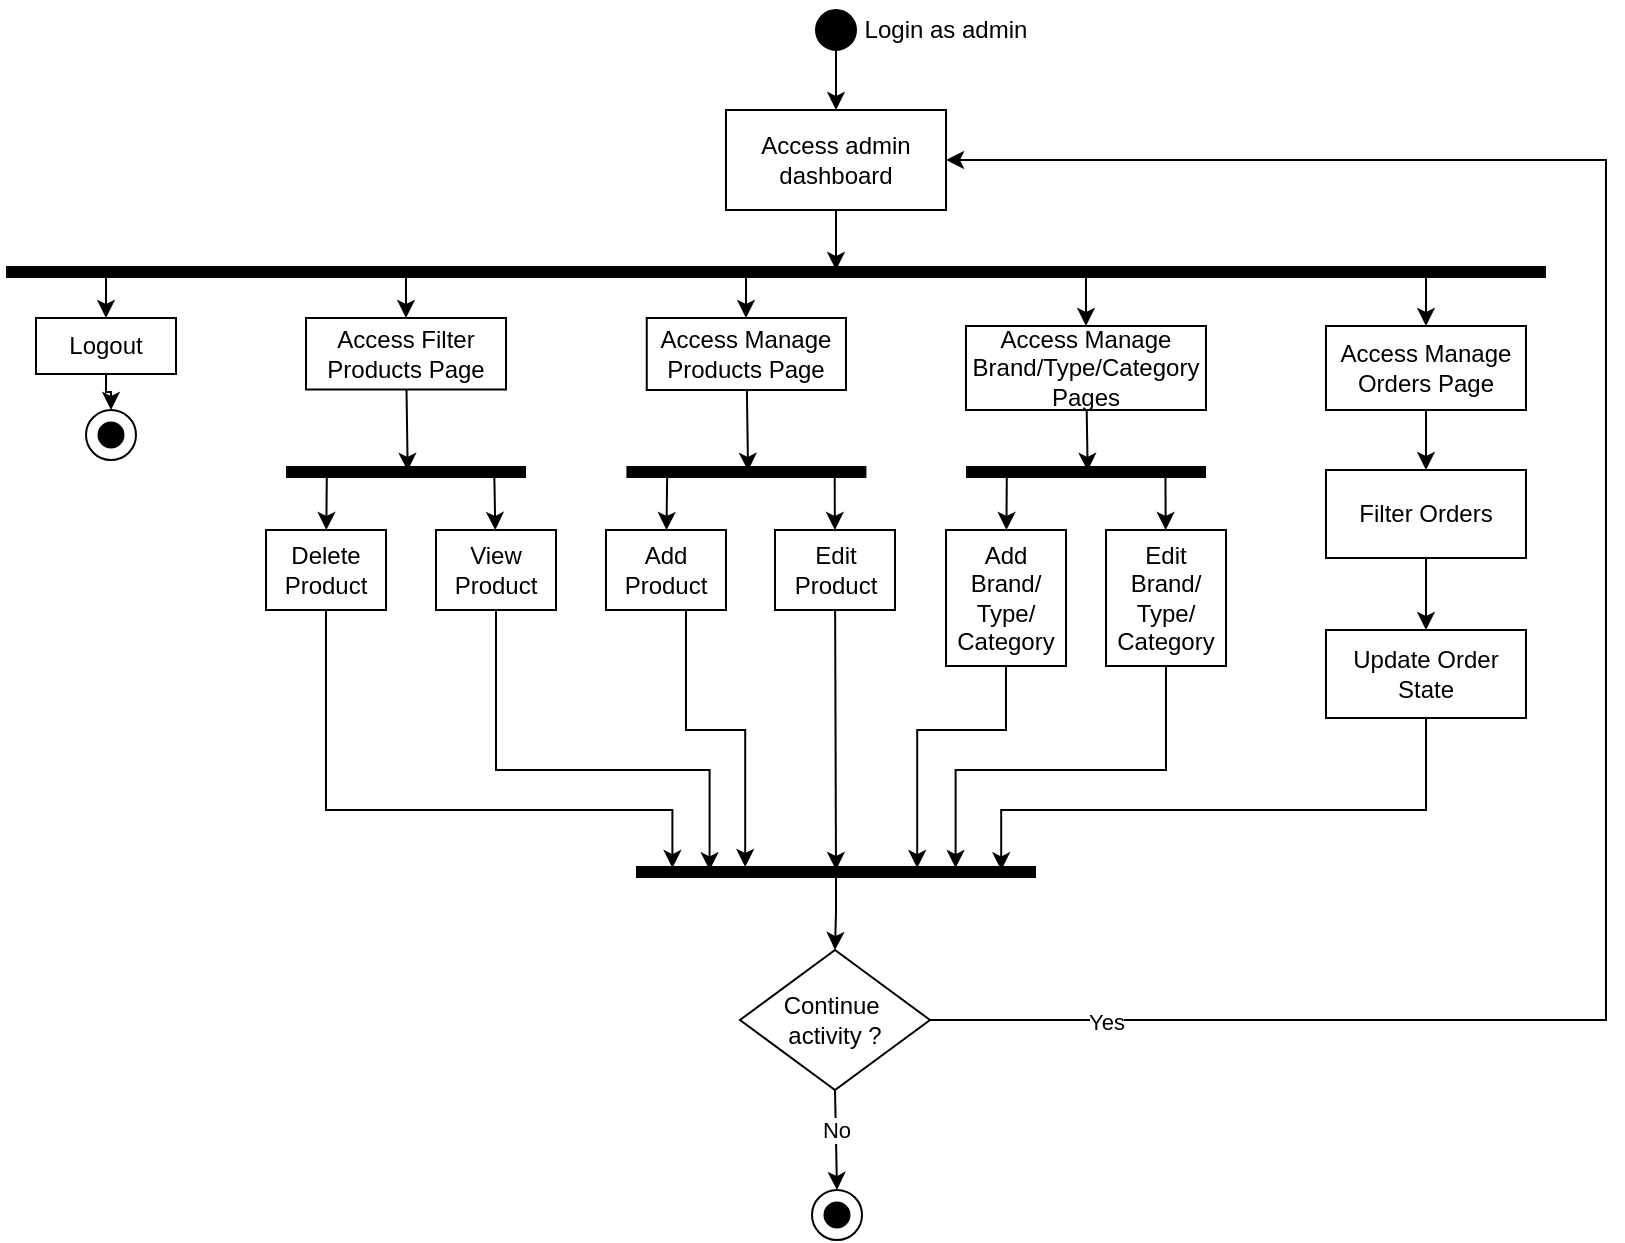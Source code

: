 <mxfile version="20.8.16" type="device"><diagram name="Page-1" id="6U41EARy43Xy5qpNHdVc"><mxGraphModel dx="1381" dy="819" grid="1" gridSize="10" guides="1" tooltips="1" connect="1" arrows="1" fold="1" page="1" pageScale="1" pageWidth="1100" pageHeight="850" math="0" shadow="0"><root><mxCell id="0"/><mxCell id="1" parent="0"/><mxCell id="SiW2NyitAmGJ53nyfF0p-1" value="" style="ellipse;whiteSpace=wrap;html=1;aspect=fixed;fillColor=#000000;" parent="1" vertex="1"><mxGeometry x="415" y="80" width="20" height="20" as="geometry"/></mxCell><mxCell id="SiW2NyitAmGJ53nyfF0p-2" value="Login as admin" style="text;html=1;strokeColor=none;fillColor=none;align=center;verticalAlign=middle;whiteSpace=wrap;rounded=0;" parent="1" vertex="1"><mxGeometry x="415" y="75" width="130" height="30" as="geometry"/></mxCell><mxCell id="SiW2NyitAmGJ53nyfF0p-5" value="" style="line;strokeWidth=6;fillColor=none;align=left;verticalAlign=middle;spacingTop=-1;spacingLeft=3;spacingRight=3;rotatable=0;labelPosition=right;points=[];portConstraint=eastwest;strokeColor=#000000;" parent="1" vertex="1"><mxGeometry x="10" y="210" width="770" height="2" as="geometry"/></mxCell><mxCell id="5WN8u7D31eK6PY9ZYTVx-7" value="" style="edgeStyle=elbowEdgeStyle;rounded=0;orthogonalLoop=1;jettySize=auto;html=1;" parent="1" source="SiW2NyitAmGJ53nyfF0p-5" target="SiW2NyitAmGJ53nyfF0p-8" edge="1"><mxGeometry relative="1" as="geometry"/></mxCell><mxCell id="SiW2NyitAmGJ53nyfF0p-8" value="Logout" style="rounded=0;whiteSpace=wrap;html=1;fillColor=#FFFFFF;" parent="1" vertex="1"><mxGeometry x="25" y="234" width="70" height="28" as="geometry"/></mxCell><mxCell id="SiW2NyitAmGJ53nyfF0p-34" style="edgeStyle=none;rounded=0;orthogonalLoop=1;jettySize=auto;html=1;entryX=0.507;entryY=0.2;entryDx=0;entryDy=0;entryPerimeter=0;" parent="1" source="SiW2NyitAmGJ53nyfF0p-35" target="SiW2NyitAmGJ53nyfF0p-40" edge="1"><mxGeometry relative="1" as="geometry"/></mxCell><mxCell id="5WN8u7D31eK6PY9ZYTVx-6" value="" style="edgeStyle=elbowEdgeStyle;rounded=0;orthogonalLoop=1;jettySize=auto;html=1;" parent="1" source="SiW2NyitAmGJ53nyfF0p-5" target="SiW2NyitAmGJ53nyfF0p-35" edge="1"><mxGeometry relative="1" as="geometry"/></mxCell><mxCell id="SiW2NyitAmGJ53nyfF0p-35" value="Access Filter&lt;br&gt;Products Page" style="rounded=0;whiteSpace=wrap;html=1;fillColor=#FFFFFF;" parent="1" vertex="1"><mxGeometry x="160" y="234" width="100" height="35.75" as="geometry"/></mxCell><mxCell id="SiW2NyitAmGJ53nyfF0p-42" style="edgeStyle=none;rounded=0;orthogonalLoop=1;jettySize=auto;html=1;exitX=0.17;exitY=1.233;exitDx=0;exitDy=0;exitPerimeter=0;" parent="1" source="SiW2NyitAmGJ53nyfF0p-40" target="SiW2NyitAmGJ53nyfF0p-37" edge="1"><mxGeometry relative="1" as="geometry"/></mxCell><mxCell id="SiW2NyitAmGJ53nyfF0p-84" style="edgeStyle=elbowEdgeStyle;rounded=0;orthogonalLoop=1;jettySize=auto;html=1;entryX=0.091;entryY=-0.483;entryDx=0;entryDy=0;entryPerimeter=0;elbow=vertical;" parent="1" source="SiW2NyitAmGJ53nyfF0p-37" target="SiW2NyitAmGJ53nyfF0p-83" edge="1"><mxGeometry relative="1" as="geometry"><Array as="points"><mxPoint x="290" y="480"/></Array></mxGeometry></mxCell><mxCell id="SiW2NyitAmGJ53nyfF0p-37" value="Delete Product" style="rounded=0;whiteSpace=wrap;html=1;" parent="1" vertex="1"><mxGeometry x="140" y="340" width="60" height="40" as="geometry"/></mxCell><mxCell id="SiW2NyitAmGJ53nyfF0p-41" style="edgeStyle=none;rounded=0;orthogonalLoop=1;jettySize=auto;html=1;exitX=0.868;exitY=1.5;exitDx=0;exitDy=0;exitPerimeter=0;" parent="1" source="SiW2NyitAmGJ53nyfF0p-40" target="SiW2NyitAmGJ53nyfF0p-39" edge="1"><mxGeometry relative="1" as="geometry"/></mxCell><mxCell id="SiW2NyitAmGJ53nyfF0p-85" style="edgeStyle=elbowEdgeStyle;rounded=0;orthogonalLoop=1;jettySize=auto;html=1;entryX=0.184;entryY=0.069;entryDx=0;entryDy=0;entryPerimeter=0;elbow=vertical;" parent="1" source="SiW2NyitAmGJ53nyfF0p-39" target="SiW2NyitAmGJ53nyfF0p-83" edge="1"><mxGeometry relative="1" as="geometry"><Array as="points"><mxPoint x="320" y="460"/></Array></mxGeometry></mxCell><mxCell id="SiW2NyitAmGJ53nyfF0p-39" value="View&lt;br&gt;Product" style="rounded=0;whiteSpace=wrap;html=1;" parent="1" vertex="1"><mxGeometry x="225" y="340" width="60" height="40" as="geometry"/></mxCell><mxCell id="SiW2NyitAmGJ53nyfF0p-40" value="" style="line;strokeWidth=6;fillColor=none;align=left;verticalAlign=middle;spacingTop=-1;spacingLeft=3;spacingRight=3;rotatable=0;labelPosition=right;points=[];portConstraint=eastwest;strokeColor=#000000;fontStyle=1" parent="1" vertex="1"><mxGeometry x="150" y="310" width="120" height="2" as="geometry"/></mxCell><mxCell id="SiW2NyitAmGJ53nyfF0p-50" style="edgeStyle=none;rounded=0;orthogonalLoop=1;jettySize=auto;html=1;entryX=0.507;entryY=0.2;entryDx=0;entryDy=0;entryPerimeter=0;" parent="1" source="SiW2NyitAmGJ53nyfF0p-51" target="SiW2NyitAmGJ53nyfF0p-56" edge="1"><mxGeometry relative="1" as="geometry"/></mxCell><mxCell id="5WN8u7D31eK6PY9ZYTVx-5" value="" style="edgeStyle=elbowEdgeStyle;rounded=0;orthogonalLoop=1;jettySize=auto;html=1;" parent="1" source="SiW2NyitAmGJ53nyfF0p-5" target="SiW2NyitAmGJ53nyfF0p-51" edge="1"><mxGeometry relative="1" as="geometry"/></mxCell><mxCell id="SiW2NyitAmGJ53nyfF0p-51" value="Access Manage&lt;br&gt;Products Page" style="rounded=0;whiteSpace=wrap;html=1;fillColor=#FFFFFF;" parent="1" vertex="1"><mxGeometry x="330.38" y="234" width="99.62" height="36" as="geometry"/></mxCell><mxCell id="SiW2NyitAmGJ53nyfF0p-52" style="edgeStyle=none;rounded=0;orthogonalLoop=1;jettySize=auto;html=1;exitX=0.17;exitY=1.233;exitDx=0;exitDy=0;exitPerimeter=0;" parent="1" source="SiW2NyitAmGJ53nyfF0p-56" target="SiW2NyitAmGJ53nyfF0p-53" edge="1"><mxGeometry relative="1" as="geometry"/></mxCell><mxCell id="SiW2NyitAmGJ53nyfF0p-86" style="edgeStyle=elbowEdgeStyle;rounded=0;orthogonalLoop=1;jettySize=auto;html=1;entryX=0.273;entryY=-0.759;entryDx=0;entryDy=0;entryPerimeter=0;elbow=vertical;" parent="1" source="SiW2NyitAmGJ53nyfF0p-53" target="SiW2NyitAmGJ53nyfF0p-83" edge="1"><mxGeometry relative="1" as="geometry"><Array as="points"><mxPoint x="350" y="440"/></Array></mxGeometry></mxCell><mxCell id="SiW2NyitAmGJ53nyfF0p-53" value="Add Product" style="rounded=0;whiteSpace=wrap;html=1;" parent="1" vertex="1"><mxGeometry x="310" y="340" width="60" height="40" as="geometry"/></mxCell><mxCell id="SiW2NyitAmGJ53nyfF0p-54" style="edgeStyle=none;rounded=0;orthogonalLoop=1;jettySize=auto;html=1;exitX=0.868;exitY=1.5;exitDx=0;exitDy=0;exitPerimeter=0;" parent="1" source="SiW2NyitAmGJ53nyfF0p-56" target="SiW2NyitAmGJ53nyfF0p-55" edge="1"><mxGeometry relative="1" as="geometry"/></mxCell><mxCell id="SiW2NyitAmGJ53nyfF0p-87" style="edgeStyle=none;rounded=0;orthogonalLoop=1;jettySize=auto;html=1;" parent="1" source="SiW2NyitAmGJ53nyfF0p-55" target="SiW2NyitAmGJ53nyfF0p-83" edge="1"><mxGeometry relative="1" as="geometry"/></mxCell><mxCell id="SiW2NyitAmGJ53nyfF0p-55" value="Edit&lt;br&gt;Product" style="rounded=0;whiteSpace=wrap;html=1;" parent="1" vertex="1"><mxGeometry x="394.5" y="340" width="60" height="40" as="geometry"/></mxCell><mxCell id="SiW2NyitAmGJ53nyfF0p-56" value="" style="line;strokeWidth=6;fillColor=none;align=left;verticalAlign=middle;spacingTop=-1;spacingLeft=3;spacingRight=3;rotatable=0;labelPosition=right;points=[];portConstraint=eastwest;strokeColor=#000000;fontStyle=1" parent="1" vertex="1"><mxGeometry x="320.19" y="310" width="120" height="2" as="geometry"/></mxCell><mxCell id="SiW2NyitAmGJ53nyfF0p-58" style="edgeStyle=none;rounded=0;orthogonalLoop=1;jettySize=auto;html=1;entryX=0.507;entryY=0.2;entryDx=0;entryDy=0;entryPerimeter=0;" parent="1" source="SiW2NyitAmGJ53nyfF0p-59" target="SiW2NyitAmGJ53nyfF0p-64" edge="1"><mxGeometry relative="1" as="geometry"/></mxCell><mxCell id="5WN8u7D31eK6PY9ZYTVx-4" value="" style="edgeStyle=elbowEdgeStyle;rounded=0;orthogonalLoop=1;jettySize=auto;html=1;" parent="1" source="SiW2NyitAmGJ53nyfF0p-5" target="SiW2NyitAmGJ53nyfF0p-59" edge="1"><mxGeometry relative="1" as="geometry"/></mxCell><mxCell id="SiW2NyitAmGJ53nyfF0p-59" value="Access Manage&lt;br&gt;Brand/Type/Category Pages" style="rounded=0;whiteSpace=wrap;html=1;fillColor=#FFFFFF;" parent="1" vertex="1"><mxGeometry x="490" y="238" width="120" height="42" as="geometry"/></mxCell><mxCell id="SiW2NyitAmGJ53nyfF0p-60" style="edgeStyle=none;rounded=0;orthogonalLoop=1;jettySize=auto;html=1;exitX=0.17;exitY=1.233;exitDx=0;exitDy=0;exitPerimeter=0;" parent="1" source="SiW2NyitAmGJ53nyfF0p-64" target="SiW2NyitAmGJ53nyfF0p-61" edge="1"><mxGeometry relative="1" as="geometry"/></mxCell><mxCell id="SiW2NyitAmGJ53nyfF0p-88" style="edgeStyle=elbowEdgeStyle;rounded=0;orthogonalLoop=1;jettySize=auto;html=1;entryX=0.703;entryY=-0.483;entryDx=0;entryDy=0;entryPerimeter=0;elbow=vertical;" parent="1" source="SiW2NyitAmGJ53nyfF0p-61" target="SiW2NyitAmGJ53nyfF0p-83" edge="1"><mxGeometry relative="1" as="geometry"><Array as="points"><mxPoint x="510" y="440"/></Array></mxGeometry></mxCell><mxCell id="SiW2NyitAmGJ53nyfF0p-61" value="Add&lt;br&gt;Brand/&lt;br&gt;Type/&lt;br&gt;Category" style="rounded=0;whiteSpace=wrap;html=1;" parent="1" vertex="1"><mxGeometry x="480" y="340" width="60" height="68" as="geometry"/></mxCell><mxCell id="SiW2NyitAmGJ53nyfF0p-64" value="" style="line;strokeWidth=6;fillColor=none;align=left;verticalAlign=middle;spacingTop=-1;spacingLeft=3;spacingRight=3;rotatable=0;labelPosition=right;points=[];portConstraint=eastwest;strokeColor=#000000;fontStyle=1" parent="1" vertex="1"><mxGeometry x="490" y="310" width="120" height="2" as="geometry"/></mxCell><mxCell id="SiW2NyitAmGJ53nyfF0p-67" style="edgeStyle=none;rounded=0;orthogonalLoop=1;jettySize=auto;html=1;exitX=0.831;exitY=1.367;exitDx=0;exitDy=0;exitPerimeter=0;" parent="1" source="SiW2NyitAmGJ53nyfF0p-64" target="SiW2NyitAmGJ53nyfF0p-66" edge="1"><mxGeometry relative="1" as="geometry"/></mxCell><mxCell id="SiW2NyitAmGJ53nyfF0p-89" style="edgeStyle=elbowEdgeStyle;rounded=0;orthogonalLoop=1;jettySize=auto;html=1;entryX=0.799;entryY=-0.483;entryDx=0;entryDy=0;entryPerimeter=0;elbow=vertical;" parent="1" source="SiW2NyitAmGJ53nyfF0p-66" target="SiW2NyitAmGJ53nyfF0p-83" edge="1"><mxGeometry relative="1" as="geometry"><Array as="points"><mxPoint x="540" y="460"/></Array></mxGeometry></mxCell><mxCell id="SiW2NyitAmGJ53nyfF0p-66" value="Edit&lt;br&gt;Brand/&lt;br&gt;Type/&lt;br&gt;Category" style="rounded=0;whiteSpace=wrap;html=1;" parent="1" vertex="1"><mxGeometry x="560" y="340" width="60" height="68" as="geometry"/></mxCell><mxCell id="SiW2NyitAmGJ53nyfF0p-98" style="edgeStyle=elbowEdgeStyle;rounded=0;orthogonalLoop=1;jettySize=auto;elbow=vertical;html=1;exitX=0.5;exitY=1;exitDx=0;exitDy=0;" parent="1" source="SiW2NyitAmGJ53nyfF0p-1" target="SiW2NyitAmGJ53nyfF0p-68" edge="1"><mxGeometry relative="1" as="geometry"/></mxCell><mxCell id="5WN8u7D31eK6PY9ZYTVx-2" value="" style="edgeStyle=elbowEdgeStyle;rounded=0;orthogonalLoop=1;jettySize=auto;html=1;" parent="1" source="SiW2NyitAmGJ53nyfF0p-68" target="SiW2NyitAmGJ53nyfF0p-5" edge="1"><mxGeometry relative="1" as="geometry"/></mxCell><mxCell id="SiW2NyitAmGJ53nyfF0p-68" value="Access admin dashboard" style="rounded=0;whiteSpace=wrap;html=1;" parent="1" vertex="1"><mxGeometry x="370" y="130" width="110" height="50" as="geometry"/></mxCell><mxCell id="5WN8u7D31eK6PY9ZYTVx-3" value="" style="edgeStyle=elbowEdgeStyle;rounded=0;orthogonalLoop=1;jettySize=auto;html=1;" parent="1" source="SiW2NyitAmGJ53nyfF0p-5" target="SiW2NyitAmGJ53nyfF0p-74" edge="1"><mxGeometry relative="1" as="geometry"/></mxCell><mxCell id="SiW2NyitAmGJ53nyfF0p-74" value="Access Manage&lt;br&gt;Orders Page" style="rounded=0;whiteSpace=wrap;html=1;fillColor=#FFFFFF;" parent="1" vertex="1"><mxGeometry x="670" y="238" width="100" height="42" as="geometry"/></mxCell><mxCell id="SiW2NyitAmGJ53nyfF0p-79" style="edgeStyle=none;rounded=0;orthogonalLoop=1;jettySize=auto;html=1;exitX=0.5;exitY=1;exitDx=0;exitDy=0;" parent="1" source="SiW2NyitAmGJ53nyfF0p-74" target="SiW2NyitAmGJ53nyfF0p-78" edge="1"><mxGeometry relative="1" as="geometry"/></mxCell><mxCell id="SiW2NyitAmGJ53nyfF0p-78" value="Filter Orders" style="rounded=0;whiteSpace=wrap;html=1;" parent="1" vertex="1"><mxGeometry x="670" y="310" width="100" height="44" as="geometry"/></mxCell><mxCell id="SiW2NyitAmGJ53nyfF0p-82" value="" style="edgeStyle=none;rounded=0;orthogonalLoop=1;jettySize=auto;html=1;" parent="1" source="SiW2NyitAmGJ53nyfF0p-78" target="SiW2NyitAmGJ53nyfF0p-81" edge="1"><mxGeometry relative="1" as="geometry"/></mxCell><mxCell id="SiW2NyitAmGJ53nyfF0p-90" style="edgeStyle=elbowEdgeStyle;rounded=0;orthogonalLoop=1;jettySize=auto;html=1;entryX=0.913;entryY=0.069;entryDx=0;entryDy=0;entryPerimeter=0;elbow=vertical;" parent="1" source="SiW2NyitAmGJ53nyfF0p-81" target="SiW2NyitAmGJ53nyfF0p-83" edge="1"><mxGeometry relative="1" as="geometry"><Array as="points"><mxPoint x="580" y="480"/></Array></mxGeometry></mxCell><mxCell id="SiW2NyitAmGJ53nyfF0p-81" value="Update Order State" style="rounded=0;whiteSpace=wrap;html=1;" parent="1" vertex="1"><mxGeometry x="670" y="390" width="100" height="44" as="geometry"/></mxCell><mxCell id="SiW2NyitAmGJ53nyfF0p-83" value="" style="line;strokeWidth=6;fillColor=none;align=left;verticalAlign=middle;spacingTop=-1;spacingLeft=3;spacingRight=3;rotatable=0;labelPosition=right;points=[];portConstraint=eastwest;strokeColor=#000000;fontStyle=1" parent="1" vertex="1"><mxGeometry x="325" y="510" width="200" height="2" as="geometry"/></mxCell><mxCell id="SiW2NyitAmGJ53nyfF0p-97" style="edgeStyle=elbowEdgeStyle;rounded=0;orthogonalLoop=1;jettySize=auto;elbow=vertical;html=1;entryX=0.5;entryY=0;entryDx=0;entryDy=0;" parent="1" source="SiW2NyitAmGJ53nyfF0p-83" target="TtcFzfW-UTrYnfW1eM7S-1" edge="1"><mxGeometry relative="1" as="geometry"><mxPoint x="425" y="650" as="targetPoint"/></mxGeometry></mxCell><mxCell id="SiW2NyitAmGJ53nyfF0p-101" value="" style="ellipse;whiteSpace=wrap;html=1;aspect=fixed;fillColor=#FFFFFF;" parent="1" vertex="1"><mxGeometry x="50" y="280" width="25" height="25" as="geometry"/></mxCell><mxCell id="SiW2NyitAmGJ53nyfF0p-103" value="" style="edgeStyle=elbowEdgeStyle;rounded=0;orthogonalLoop=1;jettySize=auto;elbow=vertical;html=1;entryX=0.5;entryY=0;entryDx=0;entryDy=0;" parent="1" source="SiW2NyitAmGJ53nyfF0p-8" edge="1" target="SiW2NyitAmGJ53nyfF0p-101"><mxGeometry relative="1" as="geometry"><mxPoint x="60" y="280" as="targetPoint"/><Array as="points"><mxPoint x="60" y="271"/></Array></mxGeometry></mxCell><mxCell id="SiW2NyitAmGJ53nyfF0p-102" value="" style="ellipse;whiteSpace=wrap;html=1;aspect=fixed;fillColor=#000000;" parent="1" vertex="1"><mxGeometry x="56.25" y="286.25" width="12.5" height="12.5" as="geometry"/></mxCell><mxCell id="TtcFzfW-UTrYnfW1eM7S-1" value="Continue&amp;nbsp;&lt;br&gt;activity ?" style="rhombus;whiteSpace=wrap;html=1;fillColor=#FFFFFF;" parent="1" vertex="1"><mxGeometry x="377" y="550" width="95" height="70" as="geometry"/></mxCell><mxCell id="TtcFzfW-UTrYnfW1eM7S-2" value="" style="endArrow=classic;html=1;rounded=0;exitX=0.5;exitY=1;exitDx=0;exitDy=0;entryX=0.5;entryY=0;entryDx=0;entryDy=0;" parent="1" source="TtcFzfW-UTrYnfW1eM7S-1" target="2pSbIk_ciDMxignIURk6-3" edge="1"><mxGeometry width="50" height="50" relative="1" as="geometry"><mxPoint x="420" y="800" as="sourcePoint"/><mxPoint x="425.0" y="770" as="targetPoint"/></mxGeometry></mxCell><mxCell id="TtcFzfW-UTrYnfW1eM7S-3" value="No" style="edgeLabel;html=1;align=center;verticalAlign=middle;resizable=0;points=[];" parent="TtcFzfW-UTrYnfW1eM7S-2" vertex="1" connectable="0"><mxGeometry x="-0.409" relative="1" as="geometry"><mxPoint y="5" as="offset"/></mxGeometry></mxCell><mxCell id="TtcFzfW-UTrYnfW1eM7S-7" value="" style="endArrow=classic;html=1;rounded=0;exitX=1;exitY=0.5;exitDx=0;exitDy=0;entryX=1;entryY=0.5;entryDx=0;entryDy=0;edgeStyle=elbowEdgeStyle;" parent="1" source="TtcFzfW-UTrYnfW1eM7S-1" target="SiW2NyitAmGJ53nyfF0p-68" edge="1"><mxGeometry width="50" height="50" relative="1" as="geometry"><mxPoint x="500" y="690" as="sourcePoint"/><mxPoint x="590" y="685" as="targetPoint"/><Array as="points"><mxPoint x="810" y="550"/><mxPoint x="840" y="430"/></Array></mxGeometry></mxCell><mxCell id="TtcFzfW-UTrYnfW1eM7S-8" value="Yes" style="edgeLabel;html=1;align=center;verticalAlign=middle;resizable=0;points=[];" parent="TtcFzfW-UTrYnfW1eM7S-7" vertex="1" connectable="0"><mxGeometry x="-0.274" y="-1" relative="1" as="geometry"><mxPoint x="-251" y="61" as="offset"/></mxGeometry></mxCell><mxCell id="2pSbIk_ciDMxignIURk6-3" value="" style="ellipse;whiteSpace=wrap;html=1;aspect=fixed;fillColor=#FFFFFF;" vertex="1" parent="1"><mxGeometry x="413" y="670" width="25" height="25" as="geometry"/></mxCell><mxCell id="2pSbIk_ciDMxignIURk6-4" value="" style="ellipse;whiteSpace=wrap;html=1;aspect=fixed;fillColor=#000000;" vertex="1" parent="1"><mxGeometry x="419.25" y="676.25" width="12.5" height="12.5" as="geometry"/></mxCell></root></mxGraphModel></diagram></mxfile>